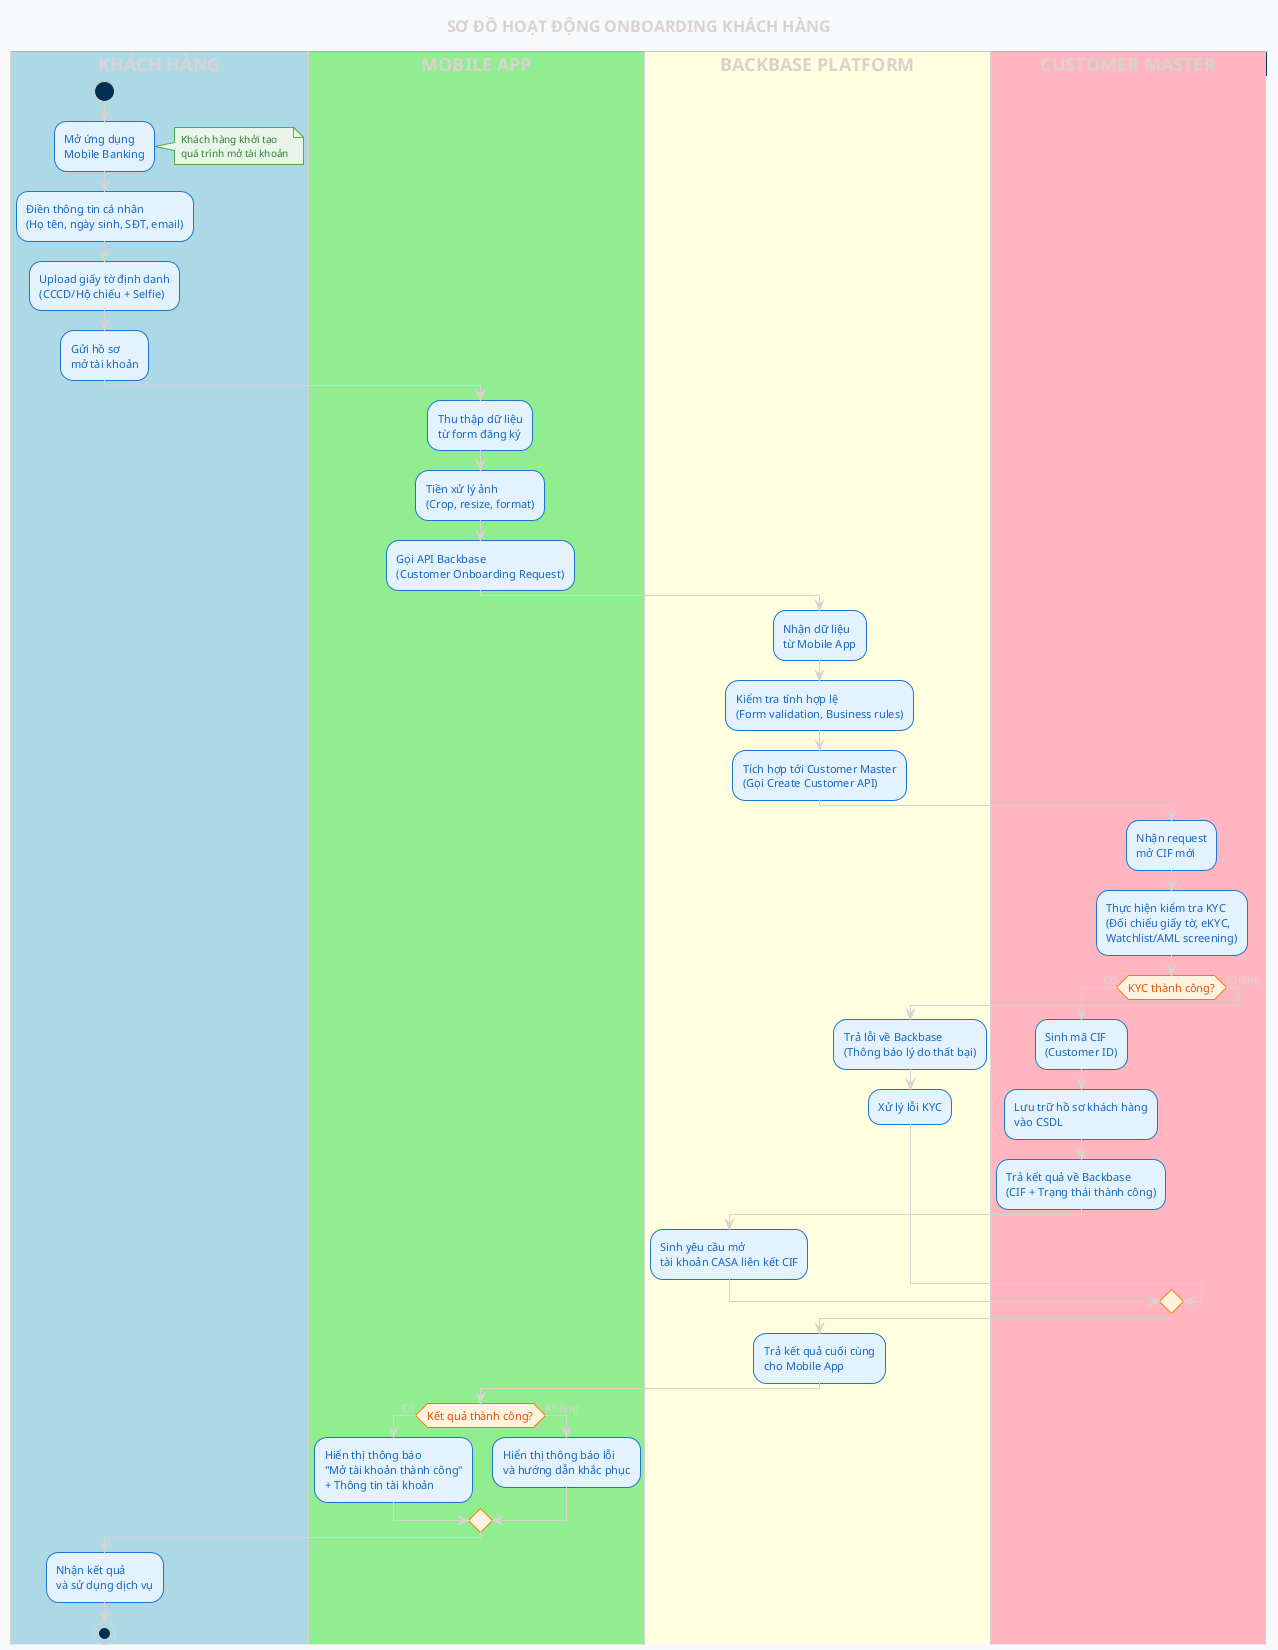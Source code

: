 @startuml
!theme blueprint
skinparam backgroundColor #F8F9FA
skinparam activity {
    BackgroundColor #E3F2FD
    BorderColor #1976D2
    FontColor #1565C0
    FontSize 11
    FontName Arial
}
skinparam activityDiamond {
    BackgroundColor #FFF3E0
    BorderColor #F57C00
    FontColor #E65100
}
skinparam partition {
    BackgroundColor #FAFAFA
    BorderColor #757575
    FontColor #424242
    FontSize 12
    FontStyle bold
}
skinparam note {
    BackgroundColor #E8F5E8
    BorderColor #4CAF50
    FontColor #2E7D32
    FontSize 10
}

title <size:16><b>SƠ ĐỒ HOẠT ĐỘNG ONBOARDING KHÁCH HÀNG</b></size>

|#LightBlue|**KHÁCH HÀNG**|
start
:Mở ứng dụng\nMobile Banking;
note right
Khách hàng khởi tạo
quá trình mở tài khoản
end note

:Điền thông tin cá nhân\n(Họ tên, ngày sinh, SĐT, email);

:Upload giấy tờ định danh\n(CCCD/Hộ chiếu + Selfie);

:Gửi hồ sơ\nmở tài khoản;

|#LightGreen|**MOBILE APP**|
:Thu thập dữ liệu\ntừ form đăng ký;

:Tiền xử lý ảnh\n(Crop, resize, format);

:Gọi API Backbase\n(Customer Onboarding Request);

|#LightYellow|**BACKBASE PLATFORM**|
:Nhận dữ liệu\ntừ Mobile App;

:Kiểm tra tính hợp lệ\n(Form validation, Business rules);

:Tích hợp tới Customer Master\n(Gọi Create Customer API);

|#LightPink|**CUSTOMER MASTER**|
:Nhận request\nmở CIF mới;

:Thực hiện kiểm tra KYC\n(Đối chiếu giấy tờ, eKYC,\nWatchlist/AML screening);

if (KYC thành công?) then (Có)
    :Sinh mã CIF\n(Customer ID);

    :Lưu trữ hồ sơ khách hàng\nvào CSDL;

    :Trả kết quả về Backbase\n(CIF + Trạng thái thành công);

    |#LightYellow|**BACKBASE PLATFORM**|
    :Sinh yêu cầu mở\ntài khoản CASA liên kết CIF;

else (Không)
    :Trả lỗi về Backbase\n(Thông báo lý do thất bại);

    |#LightYellow|**BACKBASE PLATFORM**|
    :Xử lý lỗi KYC;
endif

:Trả kết quả cuối cùng\ncho Mobile App;

|#LightGreen|**MOBILE APP**|
if (Kết quả thành công?) then (Có)
    :Hiển thị thông báo\n"Mở tài khoản thành công"\n+ Thông tin tài khoản;
else (Không)
    :Hiển thị thông báo lỗi\nvà hướng dẫn khắc phục;
endif

|#LightBlue|**KHÁCH HÀNG**|
:Nhận kết quả\nvà sử dụng dịch vụ;

stop

@enduml